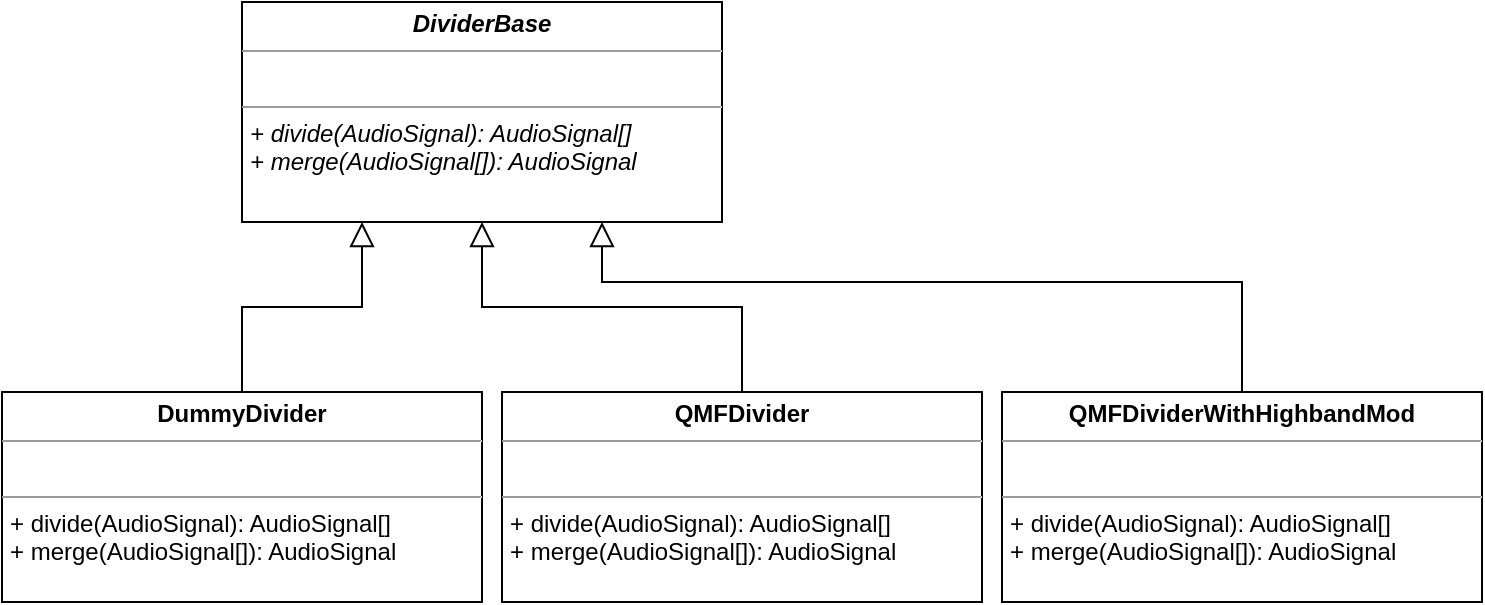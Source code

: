 <mxfile version="20.8.3" type="device"><diagram id="v_4nTah0QEI-daxyHs83" name="Strona-1"><mxGraphModel dx="607" dy="766" grid="1" gridSize="10" guides="1" tooltips="1" connect="1" arrows="1" fold="1" page="1" pageScale="1" pageWidth="827" pageHeight="1169" math="0" shadow="0"><root><mxCell id="0"/><mxCell id="1" parent="0"/><mxCell id="CuYCQIoz5fqoiyfEQrlZ-1" value="&lt;p style=&quot;margin: 0px ; margin-top: 4px ; text-align: center&quot;&gt;&lt;i&gt;&lt;b&gt;DividerBase&lt;/b&gt;&lt;/i&gt;&lt;/p&gt;&lt;hr size=&quot;1&quot;&gt;&lt;p style=&quot;margin: 0px ; margin-left: 4px&quot;&gt;&lt;i&gt;&lt;br&gt;&lt;/i&gt;&lt;/p&gt;&lt;hr size=&quot;1&quot;&gt;&lt;p style=&quot;margin: 0px ; margin-left: 4px&quot;&gt;&lt;i&gt;+ divide(AudioSignal): AudioSignal[]&lt;/i&gt;&lt;/p&gt;&lt;p style=&quot;margin: 0px ; margin-left: 4px&quot;&gt;&lt;i&gt;+ merge(AudioSignal[]): AudioSignal&lt;/i&gt;&lt;/p&gt;" style="verticalAlign=top;align=left;overflow=fill;fontSize=12;fontFamily=Helvetica;html=1;rounded=0;shadow=0;comic=0;labelBackgroundColor=none;strokeWidth=1" vertex="1" parent="1"><mxGeometry x="980" y="70" width="240" height="110" as="geometry"/></mxCell><mxCell id="CuYCQIoz5fqoiyfEQrlZ-2" style="edgeStyle=orthogonalEdgeStyle;rounded=0;orthogonalLoop=1;jettySize=auto;html=1;exitX=0.5;exitY=0;exitDx=0;exitDy=0;entryX=0.5;entryY=1;entryDx=0;entryDy=0;endArrow=block;endFill=0;endSize=10;" edge="1" parent="1" source="CuYCQIoz5fqoiyfEQrlZ-9" target="CuYCQIoz5fqoiyfEQrlZ-1"><mxGeometry relative="1" as="geometry"><mxPoint x="1230" y="265" as="sourcePoint"/></mxGeometry></mxCell><mxCell id="CuYCQIoz5fqoiyfEQrlZ-5" style="edgeStyle=orthogonalEdgeStyle;rounded=0;orthogonalLoop=1;jettySize=auto;html=1;exitX=0.5;exitY=0;exitDx=0;exitDy=0;entryX=0.25;entryY=1;entryDx=0;entryDy=0;endArrow=block;endFill=0;endSize=10;" edge="1" parent="1" source="CuYCQIoz5fqoiyfEQrlZ-8" target="CuYCQIoz5fqoiyfEQrlZ-1"><mxGeometry relative="1" as="geometry"><mxPoint x="980" y="265" as="sourcePoint"/><mxPoint x="1110" y="190" as="targetPoint"/></mxGeometry></mxCell><mxCell id="CuYCQIoz5fqoiyfEQrlZ-7" style="edgeStyle=orthogonalEdgeStyle;rounded=0;orthogonalLoop=1;jettySize=auto;html=1;exitX=0.5;exitY=0;exitDx=0;exitDy=0;entryX=0.75;entryY=1;entryDx=0;entryDy=0;endArrow=block;endFill=0;endSize=10;" edge="1" parent="1" source="CuYCQIoz5fqoiyfEQrlZ-10" target="CuYCQIoz5fqoiyfEQrlZ-1"><mxGeometry relative="1" as="geometry"><mxPoint x="1480" y="265" as="sourcePoint"/><mxPoint x="1330" y="130" as="targetPoint"/><Array as="points"><mxPoint x="1480" y="210"/><mxPoint x="1160" y="210"/></Array></mxGeometry></mxCell><mxCell id="CuYCQIoz5fqoiyfEQrlZ-8" value="&lt;p style=&quot;margin: 0px ; margin-top: 4px ; text-align: center&quot;&gt;&lt;b&gt;DummyDivider&lt;/b&gt;&lt;/p&gt;&lt;hr size=&quot;1&quot;&gt;&lt;p style=&quot;margin: 0px ; margin-left: 4px&quot;&gt;&lt;br&gt;&lt;/p&gt;&lt;hr size=&quot;1&quot;&gt;&lt;p style=&quot;margin: 0px ; margin-left: 4px&quot;&gt;+ divide(AudioSignal): AudioSignal[]&lt;/p&gt;&lt;p style=&quot;margin: 0px ; margin-left: 4px&quot;&gt;+ merge(AudioSignal[]): AudioSignal&lt;/p&gt;" style="verticalAlign=top;align=left;overflow=fill;fontSize=12;fontFamily=Helvetica;html=1;rounded=0;shadow=0;comic=0;labelBackgroundColor=none;strokeWidth=1" vertex="1" parent="1"><mxGeometry x="860" y="265" width="240" height="105" as="geometry"/></mxCell><mxCell id="CuYCQIoz5fqoiyfEQrlZ-9" value="&lt;p style=&quot;margin: 0px ; margin-top: 4px ; text-align: center&quot;&gt;&lt;b&gt;QMFDivider&lt;/b&gt;&lt;/p&gt;&lt;hr size=&quot;1&quot;&gt;&lt;p style=&quot;margin: 0px ; margin-left: 4px&quot;&gt;&lt;br&gt;&lt;/p&gt;&lt;hr size=&quot;1&quot;&gt;&lt;p style=&quot;margin: 0px ; margin-left: 4px&quot;&gt;+ divide(AudioSignal): AudioSignal[]&lt;/p&gt;&lt;p style=&quot;margin: 0px ; margin-left: 4px&quot;&gt;+ merge(AudioSignal[]): AudioSignal&lt;/p&gt;" style="verticalAlign=top;align=left;overflow=fill;fontSize=12;fontFamily=Helvetica;html=1;rounded=0;shadow=0;comic=0;labelBackgroundColor=none;strokeWidth=1" vertex="1" parent="1"><mxGeometry x="1110" y="265" width="240" height="105" as="geometry"/></mxCell><mxCell id="CuYCQIoz5fqoiyfEQrlZ-10" value="&lt;p style=&quot;margin: 0px ; margin-top: 4px ; text-align: center&quot;&gt;&lt;b&gt;QMFDividerWithHighbandMod&lt;/b&gt;&lt;/p&gt;&lt;hr size=&quot;1&quot;&gt;&lt;p style=&quot;margin: 0px ; margin-left: 4px&quot;&gt;&lt;br&gt;&lt;/p&gt;&lt;hr size=&quot;1&quot;&gt;&lt;p style=&quot;margin: 0px ; margin-left: 4px&quot;&gt;+ divide(AudioSignal): AudioSignal[]&lt;/p&gt;&lt;p style=&quot;margin: 0px ; margin-left: 4px&quot;&gt;+ merge(AudioSignal[]): AudioSignal&lt;/p&gt;" style="verticalAlign=top;align=left;overflow=fill;fontSize=12;fontFamily=Helvetica;html=1;rounded=0;shadow=0;comic=0;labelBackgroundColor=none;strokeWidth=1" vertex="1" parent="1"><mxGeometry x="1360" y="265" width="240" height="105" as="geometry"/></mxCell></root></mxGraphModel></diagram></mxfile>